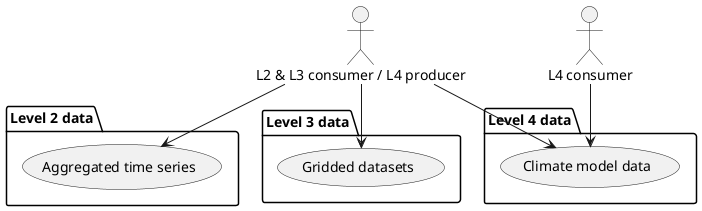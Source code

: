 @startuml

package "Level 2 data" as L2 {
  (Aggregated time series) as (CD2)
}
package "Level 3 data" as L3 {
  (Gridded datasets) as (CD3)
}

package "Level 4 data" as L4 {
  (Climate model data) as (CD4)
}

actor "L2 & L3 consumer / L4 producer" as LC234
actor "L4 consumer" as LC4

LC234 --> (CD2)
LC234 --> (CD3)
LC234 --> (CD4)
LC4 --> (CD4)

@enduml
